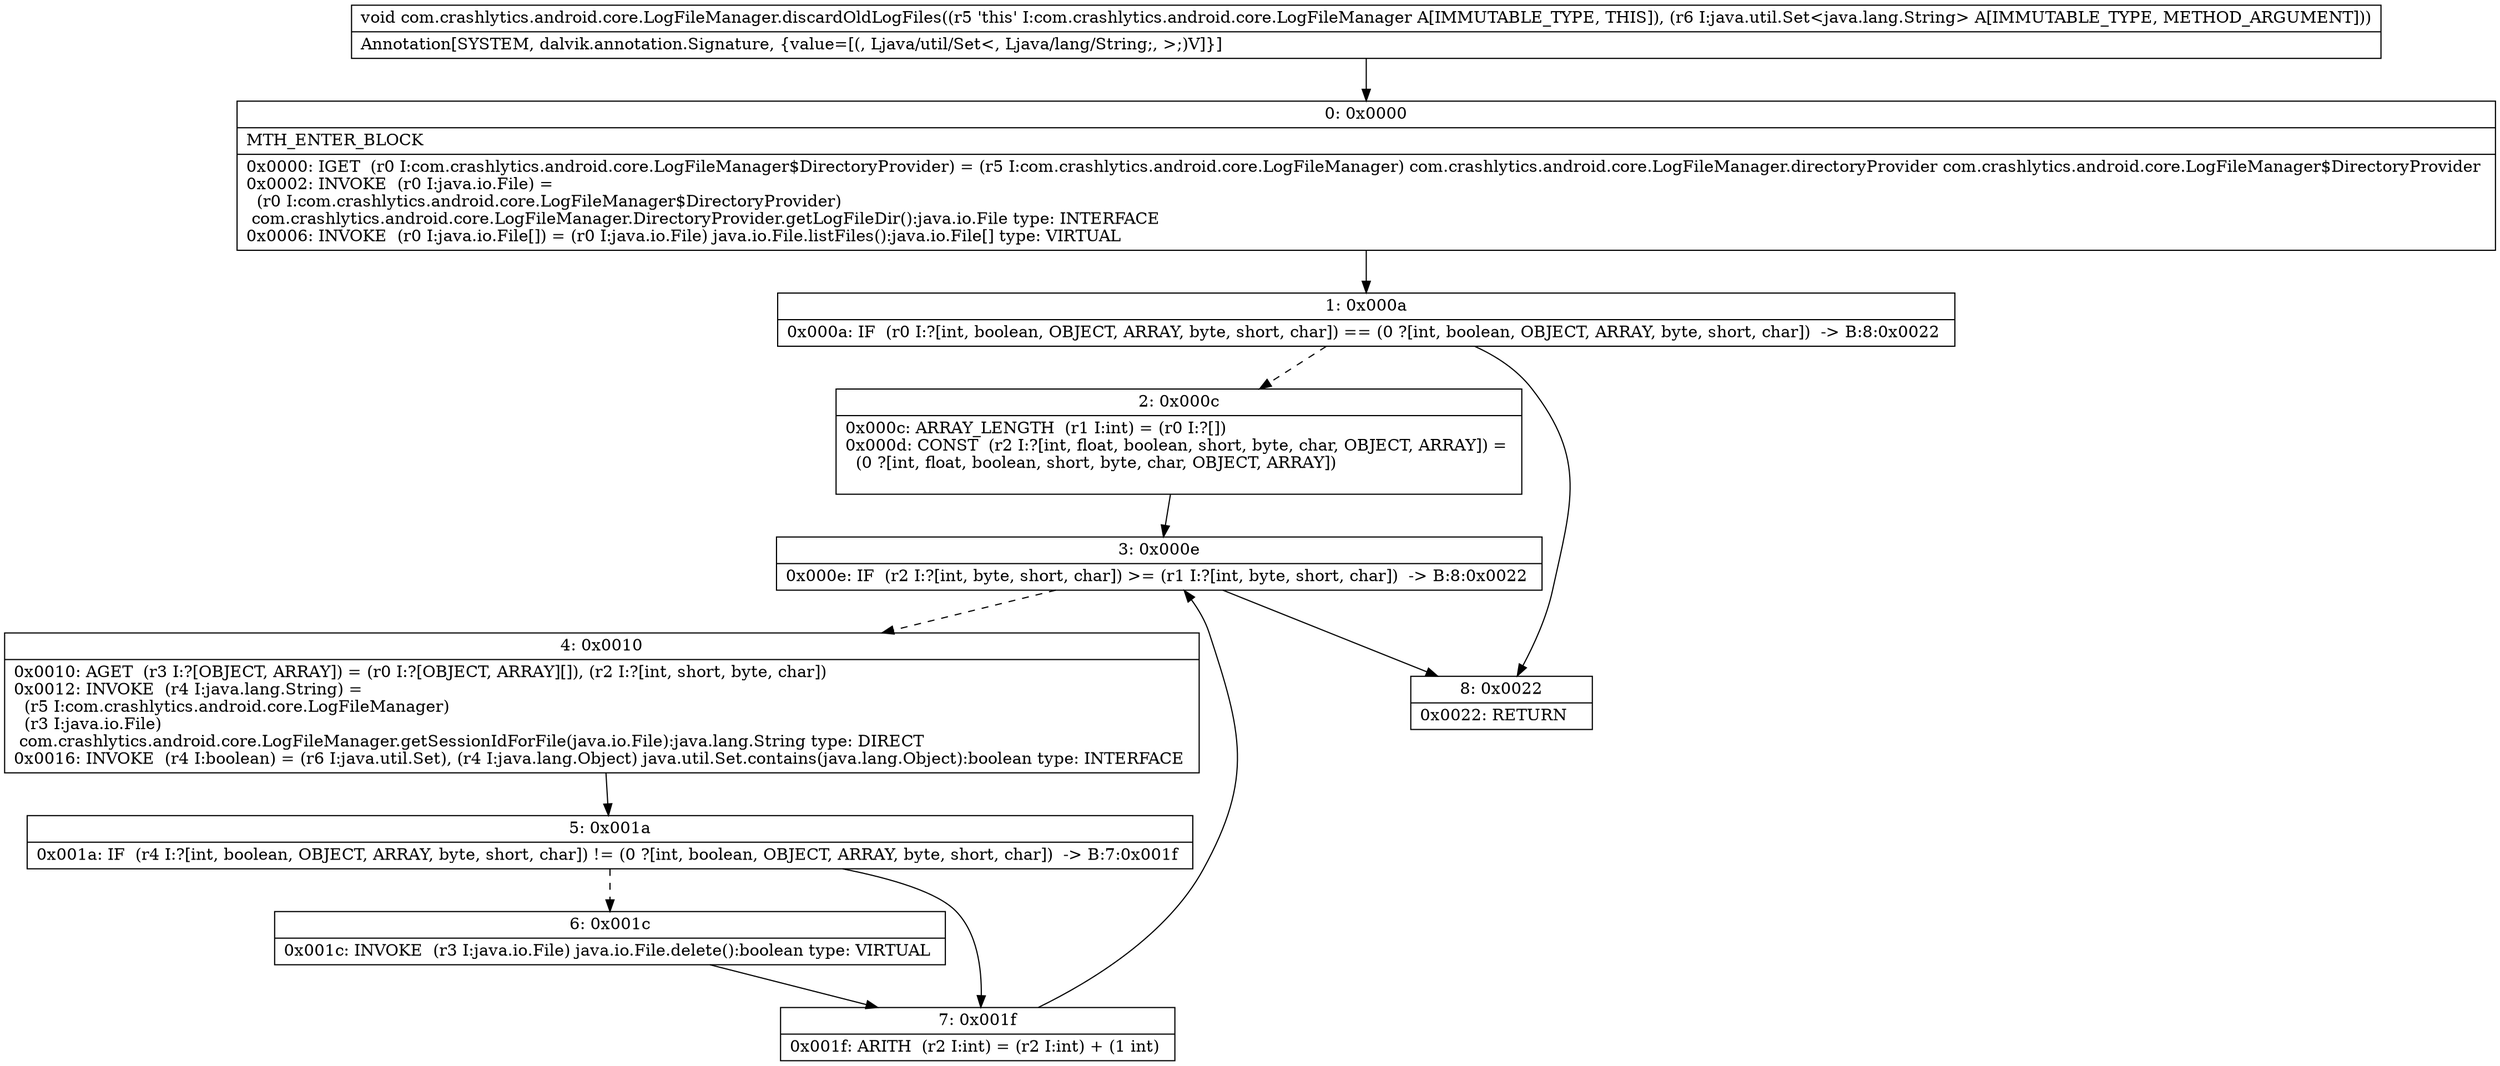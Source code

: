 digraph "CFG forcom.crashlytics.android.core.LogFileManager.discardOldLogFiles(Ljava\/util\/Set;)V" {
Node_0 [shape=record,label="{0\:\ 0x0000|MTH_ENTER_BLOCK\l|0x0000: IGET  (r0 I:com.crashlytics.android.core.LogFileManager$DirectoryProvider) = (r5 I:com.crashlytics.android.core.LogFileManager) com.crashlytics.android.core.LogFileManager.directoryProvider com.crashlytics.android.core.LogFileManager$DirectoryProvider \l0x0002: INVOKE  (r0 I:java.io.File) = \l  (r0 I:com.crashlytics.android.core.LogFileManager$DirectoryProvider)\l com.crashlytics.android.core.LogFileManager.DirectoryProvider.getLogFileDir():java.io.File type: INTERFACE \l0x0006: INVOKE  (r0 I:java.io.File[]) = (r0 I:java.io.File) java.io.File.listFiles():java.io.File[] type: VIRTUAL \l}"];
Node_1 [shape=record,label="{1\:\ 0x000a|0x000a: IF  (r0 I:?[int, boolean, OBJECT, ARRAY, byte, short, char]) == (0 ?[int, boolean, OBJECT, ARRAY, byte, short, char])  \-\> B:8:0x0022 \l}"];
Node_2 [shape=record,label="{2\:\ 0x000c|0x000c: ARRAY_LENGTH  (r1 I:int) = (r0 I:?[]) \l0x000d: CONST  (r2 I:?[int, float, boolean, short, byte, char, OBJECT, ARRAY]) = \l  (0 ?[int, float, boolean, short, byte, char, OBJECT, ARRAY])\l \l}"];
Node_3 [shape=record,label="{3\:\ 0x000e|0x000e: IF  (r2 I:?[int, byte, short, char]) \>= (r1 I:?[int, byte, short, char])  \-\> B:8:0x0022 \l}"];
Node_4 [shape=record,label="{4\:\ 0x0010|0x0010: AGET  (r3 I:?[OBJECT, ARRAY]) = (r0 I:?[OBJECT, ARRAY][]), (r2 I:?[int, short, byte, char]) \l0x0012: INVOKE  (r4 I:java.lang.String) = \l  (r5 I:com.crashlytics.android.core.LogFileManager)\l  (r3 I:java.io.File)\l com.crashlytics.android.core.LogFileManager.getSessionIdForFile(java.io.File):java.lang.String type: DIRECT \l0x0016: INVOKE  (r4 I:boolean) = (r6 I:java.util.Set), (r4 I:java.lang.Object) java.util.Set.contains(java.lang.Object):boolean type: INTERFACE \l}"];
Node_5 [shape=record,label="{5\:\ 0x001a|0x001a: IF  (r4 I:?[int, boolean, OBJECT, ARRAY, byte, short, char]) != (0 ?[int, boolean, OBJECT, ARRAY, byte, short, char])  \-\> B:7:0x001f \l}"];
Node_6 [shape=record,label="{6\:\ 0x001c|0x001c: INVOKE  (r3 I:java.io.File) java.io.File.delete():boolean type: VIRTUAL \l}"];
Node_7 [shape=record,label="{7\:\ 0x001f|0x001f: ARITH  (r2 I:int) = (r2 I:int) + (1 int) \l}"];
Node_8 [shape=record,label="{8\:\ 0x0022|0x0022: RETURN   \l}"];
MethodNode[shape=record,label="{void com.crashlytics.android.core.LogFileManager.discardOldLogFiles((r5 'this' I:com.crashlytics.android.core.LogFileManager A[IMMUTABLE_TYPE, THIS]), (r6 I:java.util.Set\<java.lang.String\> A[IMMUTABLE_TYPE, METHOD_ARGUMENT]))  | Annotation[SYSTEM, dalvik.annotation.Signature, \{value=[(, Ljava\/util\/Set\<, Ljava\/lang\/String;, \>;)V]\}]\l}"];
MethodNode -> Node_0;
Node_0 -> Node_1;
Node_1 -> Node_2[style=dashed];
Node_1 -> Node_8;
Node_2 -> Node_3;
Node_3 -> Node_4[style=dashed];
Node_3 -> Node_8;
Node_4 -> Node_5;
Node_5 -> Node_6[style=dashed];
Node_5 -> Node_7;
Node_6 -> Node_7;
Node_7 -> Node_3;
}

